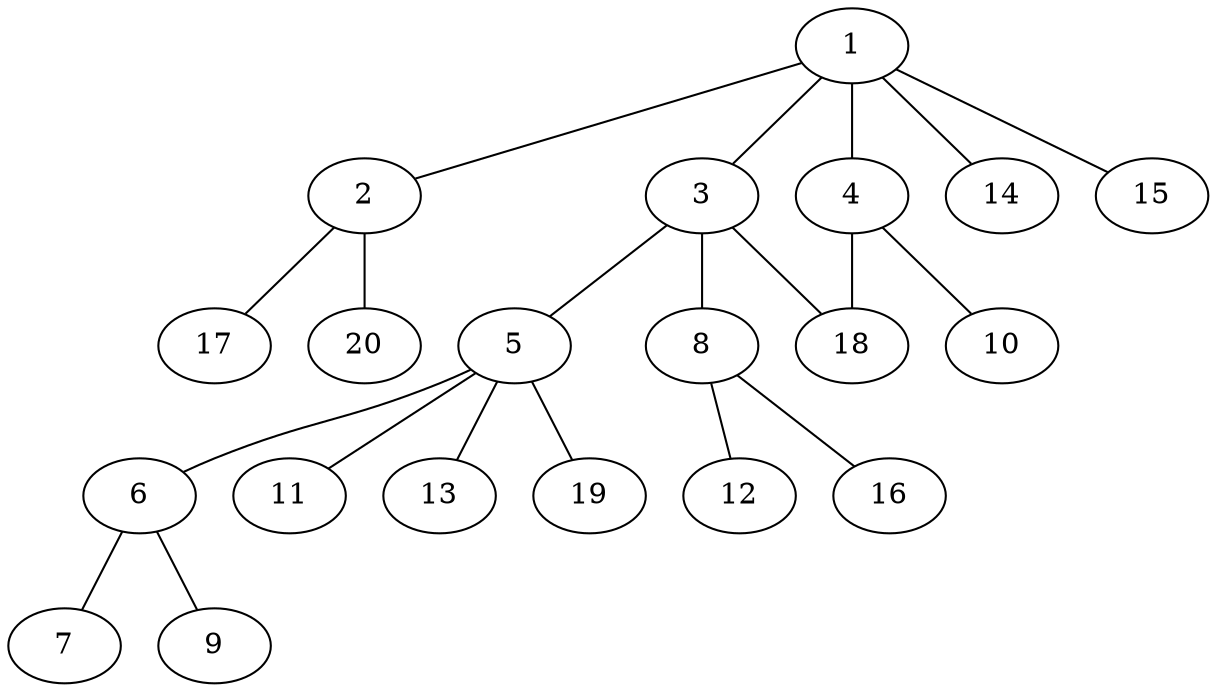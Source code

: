 graph graphname {1--2
1--3
1--4
1--14
1--15
2--17
2--20
3--5
3--8
3--18
4--10
4--18
5--6
5--11
5--13
5--19
6--7
6--9
8--12
8--16
}